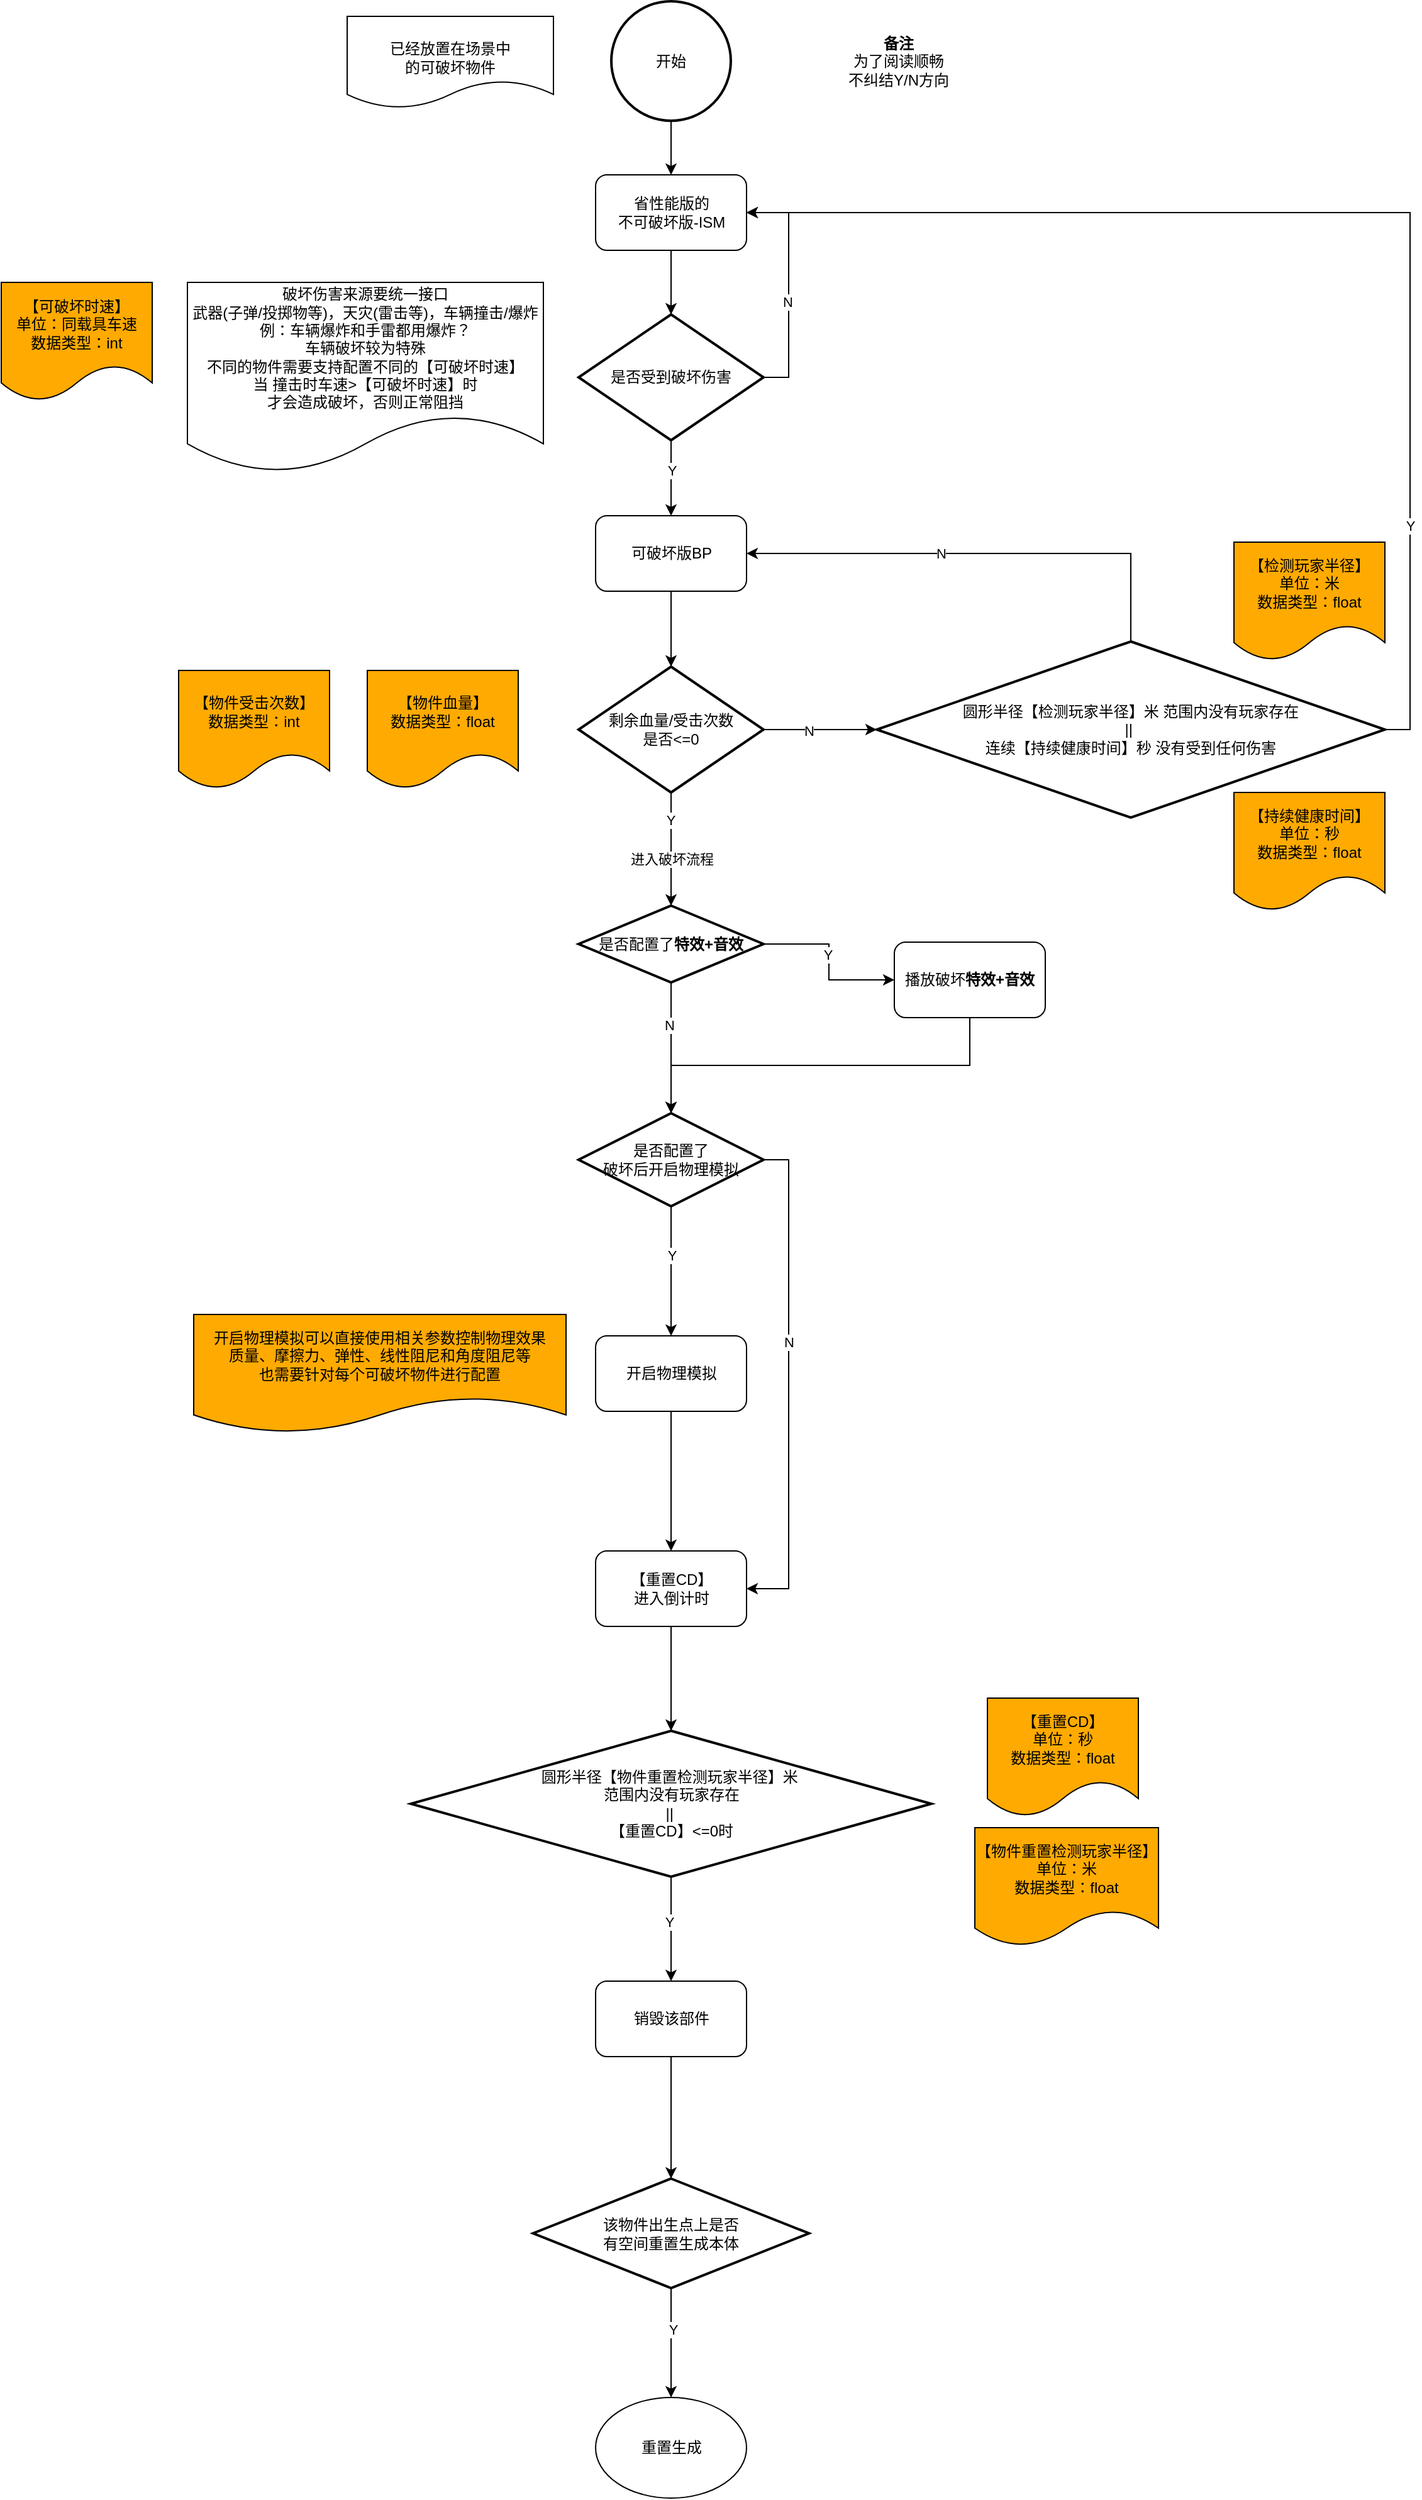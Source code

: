 <mxfile version="25.0.1">
  <diagram name="第 1 页" id="5kZ3k5kyPNScydWYMPVq">
    <mxGraphModel dx="3165" dy="1464" grid="0" gridSize="10" guides="1" tooltips="1" connect="1" arrows="1" fold="1" page="0" pageScale="1" pageWidth="827" pageHeight="1169" math="0" shadow="0">
      <root>
        <mxCell id="0" />
        <mxCell id="1" parent="0" />
        <mxCell id="08e77g5gVcFAM2FmxPXd-1" value="" style="edgeStyle=orthogonalEdgeStyle;rounded=0;orthogonalLoop=1;jettySize=auto;html=1;" edge="1" parent="1" source="08e77g5gVcFAM2FmxPXd-2" target="08e77g5gVcFAM2FmxPXd-6">
          <mxGeometry relative="1" as="geometry" />
        </mxCell>
        <mxCell id="08e77g5gVcFAM2FmxPXd-2" value="&lt;div&gt;&lt;span style=&quot;background-color: initial;&quot;&gt;开始&lt;/span&gt;&lt;/div&gt;" style="strokeWidth=2;html=1;shape=mxgraph.flowchart.start_2;whiteSpace=wrap;" vertex="1" parent="1">
          <mxGeometry x="184" y="147" width="95" height="95" as="geometry" />
        </mxCell>
        <mxCell id="08e77g5gVcFAM2FmxPXd-3" style="edgeStyle=orthogonalEdgeStyle;rounded=0;orthogonalLoop=1;jettySize=auto;html=1;exitX=1;exitY=0.5;exitDx=0;exitDy=0;exitPerimeter=0;entryX=1;entryY=0.5;entryDx=0;entryDy=0;" edge="1" parent="1" source="08e77g5gVcFAM2FmxPXd-5" target="08e77g5gVcFAM2FmxPXd-6">
          <mxGeometry relative="1" as="geometry" />
        </mxCell>
        <mxCell id="08e77g5gVcFAM2FmxPXd-4" value="N" style="edgeLabel;html=1;align=center;verticalAlign=middle;resizable=0;points=[];" vertex="1" connectable="0" parent="08e77g5gVcFAM2FmxPXd-3">
          <mxGeometry x="-0.165" y="-2" relative="1" as="geometry">
            <mxPoint x="-3" y="-3" as="offset" />
          </mxGeometry>
        </mxCell>
        <mxCell id="08e77g5gVcFAM2FmxPXd-5" value="是否受到破坏伤害" style="strokeWidth=2;html=1;shape=mxgraph.flowchart.decision;whiteSpace=wrap;" vertex="1" parent="1">
          <mxGeometry x="158" y="396" width="147" height="100" as="geometry" />
        </mxCell>
        <mxCell id="08e77g5gVcFAM2FmxPXd-6" value="省性能版的&lt;div&gt;不可破坏版-ISM&lt;/div&gt;" style="rounded=1;whiteSpace=wrap;html=1;" vertex="1" parent="1">
          <mxGeometry x="171.5" y="285" width="120" height="60" as="geometry" />
        </mxCell>
        <mxCell id="08e77g5gVcFAM2FmxPXd-7" style="edgeStyle=orthogonalEdgeStyle;rounded=0;orthogonalLoop=1;jettySize=auto;html=1;exitX=0.5;exitY=1;exitDx=0;exitDy=0;entryX=0.5;entryY=0;entryDx=0;entryDy=0;entryPerimeter=0;" edge="1" parent="1" source="08e77g5gVcFAM2FmxPXd-6" target="08e77g5gVcFAM2FmxPXd-5">
          <mxGeometry relative="1" as="geometry" />
        </mxCell>
        <mxCell id="08e77g5gVcFAM2FmxPXd-8" value="&lt;div&gt;破坏伤害来源要统一接口&lt;/div&gt;&lt;div&gt;武器(子弹/投掷物等)，天灾(雷击等)，车辆撞击/爆炸&lt;/div&gt;&lt;div&gt;例：车辆爆炸和手雷都用爆炸？&lt;/div&gt;车辆破坏较为特殊&lt;div&gt;不同的物件需要支持配置不同的【可破坏时速】&lt;/div&gt;&lt;div&gt;当 撞击时车速&amp;gt;&lt;span style=&quot;background-color: initial;&quot;&gt;【可破坏&lt;/span&gt;时速&lt;span style=&quot;background-color: initial;&quot;&gt;】&lt;/span&gt;时&lt;/div&gt;&lt;div&gt;才会造成破坏，否则正常阻挡&lt;/div&gt;" style="shape=document;whiteSpace=wrap;html=1;boundedLbl=1;" vertex="1" parent="1">
          <mxGeometry x="-153" y="370.5" width="283" height="151" as="geometry" />
        </mxCell>
        <mxCell id="08e77g5gVcFAM2FmxPXd-9" value="&lt;br&gt;&lt;div style=&quot;forced-color-adjust: none; color: rgb(0, 0, 0); font-family: Helvetica; font-size: 12px; font-style: normal; font-variant-ligatures: normal; font-variant-caps: normal; font-weight: 400; letter-spacing: normal; orphans: 2; text-indent: 0px; text-transform: none; widows: 2; word-spacing: 0px; -webkit-text-stroke-width: 0px; white-space: normal; text-decoration-thickness: initial; text-decoration-style: initial; text-decoration-color: initial; text-align: center; background-color: rgb(255, 255, 255);&quot;&gt;已经放置在场景中&lt;/div&gt;&lt;div style=&quot;forced-color-adjust: none; color: rgb(0, 0, 0); font-family: Helvetica; font-size: 12px; font-style: normal; font-variant-ligatures: normal; font-variant-caps: normal; font-weight: 400; letter-spacing: normal; orphans: 2; text-indent: 0px; text-transform: none; widows: 2; word-spacing: 0px; -webkit-text-stroke-width: 0px; white-space: normal; text-decoration-thickness: initial; text-decoration-style: initial; text-decoration-color: initial; text-align: center; background-color: rgb(255, 255, 255);&quot;&gt;的可破坏物件&lt;/div&gt;" style="shape=document;whiteSpace=wrap;html=1;boundedLbl=1;" vertex="1" parent="1">
          <mxGeometry x="-26" y="159" width="164" height="73" as="geometry" />
        </mxCell>
        <mxCell id="08e77g5gVcFAM2FmxPXd-10" style="edgeStyle=orthogonalEdgeStyle;rounded=0;orthogonalLoop=1;jettySize=auto;html=1;exitX=0.5;exitY=1;exitDx=0;exitDy=0;exitPerimeter=0;entryX=0.5;entryY=0;entryDx=0;entryDy=0;entryPerimeter=0;" edge="1" parent="1" source="08e77g5gVcFAM2FmxPXd-15" target="08e77g5gVcFAM2FmxPXd-39">
          <mxGeometry relative="1" as="geometry">
            <mxPoint x="231.5" y="840" as="targetPoint" />
          </mxGeometry>
        </mxCell>
        <mxCell id="08e77g5gVcFAM2FmxPXd-11" value="进入破坏流程" style="edgeLabel;html=1;align=center;verticalAlign=middle;resizable=0;points=[];" vertex="1" connectable="0" parent="08e77g5gVcFAM2FmxPXd-10">
          <mxGeometry x="-0.156" y="-1" relative="1" as="geometry">
            <mxPoint x="1" y="15" as="offset" />
          </mxGeometry>
        </mxCell>
        <mxCell id="08e77g5gVcFAM2FmxPXd-12" value="Y" style="edgeLabel;html=1;align=center;verticalAlign=middle;resizable=0;points=[];" vertex="1" connectable="0" parent="08e77g5gVcFAM2FmxPXd-10">
          <mxGeometry x="-0.521" y="-1" relative="1" as="geometry">
            <mxPoint as="offset" />
          </mxGeometry>
        </mxCell>
        <mxCell id="08e77g5gVcFAM2FmxPXd-13" style="edgeStyle=orthogonalEdgeStyle;rounded=0;orthogonalLoop=1;jettySize=auto;html=1;exitX=1;exitY=0.5;exitDx=0;exitDy=0;exitPerimeter=0;entryX=0;entryY=0.5;entryDx=0;entryDy=0;entryPerimeter=0;" edge="1" parent="1" source="08e77g5gVcFAM2FmxPXd-15" target="08e77g5gVcFAM2FmxPXd-29">
          <mxGeometry relative="1" as="geometry">
            <Array as="points">
              <mxPoint x="375" y="726" />
              <mxPoint x="375" y="726" />
            </Array>
          </mxGeometry>
        </mxCell>
        <mxCell id="08e77g5gVcFAM2FmxPXd-14" value="N" style="edgeLabel;html=1;align=center;verticalAlign=middle;resizable=0;points=[];" vertex="1" connectable="0" parent="08e77g5gVcFAM2FmxPXd-13">
          <mxGeometry x="-0.205" y="-1" relative="1" as="geometry">
            <mxPoint as="offset" />
          </mxGeometry>
        </mxCell>
        <mxCell id="08e77g5gVcFAM2FmxPXd-15" value="剩余血量/受击次数&lt;div&gt;是否&amp;lt;=0&lt;/div&gt;" style="strokeWidth=2;html=1;shape=mxgraph.flowchart.decision;whiteSpace=wrap;" vertex="1" parent="1">
          <mxGeometry x="158" y="676" width="147" height="100" as="geometry" />
        </mxCell>
        <mxCell id="08e77g5gVcFAM2FmxPXd-16" style="edgeStyle=orthogonalEdgeStyle;rounded=0;orthogonalLoop=1;jettySize=auto;html=1;exitX=0.5;exitY=1;exitDx=0;exitDy=0;exitPerimeter=0;entryX=0.5;entryY=0;entryDx=0;entryDy=0;entryPerimeter=0;" edge="1" parent="1" source="08e77g5gVcFAM2FmxPXd-24" target="08e77g5gVcFAM2FmxPXd-15">
          <mxGeometry relative="1" as="geometry" />
        </mxCell>
        <mxCell id="08e77g5gVcFAM2FmxPXd-22" value="" style="edgeStyle=orthogonalEdgeStyle;rounded=0;orthogonalLoop=1;jettySize=auto;html=1;exitX=0.5;exitY=1;exitDx=0;exitDy=0;exitPerimeter=0;entryX=0.5;entryY=0;entryDx=0;entryDy=0;entryPerimeter=0;" edge="1" parent="1" source="08e77g5gVcFAM2FmxPXd-5" target="08e77g5gVcFAM2FmxPXd-24">
          <mxGeometry relative="1" as="geometry">
            <mxPoint x="232" y="496" as="sourcePoint" />
            <mxPoint x="232" y="676" as="targetPoint" />
          </mxGeometry>
        </mxCell>
        <mxCell id="08e77g5gVcFAM2FmxPXd-23" value="Y" style="edgeLabel;html=1;align=center;verticalAlign=middle;resizable=0;points=[];" vertex="1" connectable="0" parent="08e77g5gVcFAM2FmxPXd-22">
          <mxGeometry x="-0.286" y="-3" relative="1" as="geometry">
            <mxPoint x="3" y="2" as="offset" />
          </mxGeometry>
        </mxCell>
        <mxCell id="08e77g5gVcFAM2FmxPXd-24" value="可破坏版BP" style="rounded=1;whiteSpace=wrap;html=1;" vertex="1" parent="1">
          <mxGeometry x="171.5" y="556" width="120" height="60" as="geometry" />
        </mxCell>
        <mxCell id="08e77g5gVcFAM2FmxPXd-25" style="edgeStyle=orthogonalEdgeStyle;rounded=0;orthogonalLoop=1;jettySize=auto;html=1;exitX=1;exitY=0.5;exitDx=0;exitDy=0;exitPerimeter=0;entryX=1;entryY=0.5;entryDx=0;entryDy=0;" edge="1" parent="1" source="08e77g5gVcFAM2FmxPXd-29" target="08e77g5gVcFAM2FmxPXd-6">
          <mxGeometry relative="1" as="geometry" />
        </mxCell>
        <mxCell id="08e77g5gVcFAM2FmxPXd-26" value="Y" style="edgeLabel;html=1;align=center;verticalAlign=middle;resizable=0;points=[];" vertex="1" connectable="0" parent="08e77g5gVcFAM2FmxPXd-25">
          <mxGeometry x="-0.622" y="-2" relative="1" as="geometry">
            <mxPoint x="-2" y="-1" as="offset" />
          </mxGeometry>
        </mxCell>
        <mxCell id="08e77g5gVcFAM2FmxPXd-27" style="edgeStyle=orthogonalEdgeStyle;rounded=0;orthogonalLoop=1;jettySize=auto;html=1;exitX=0.5;exitY=0;exitDx=0;exitDy=0;exitPerimeter=0;entryX=1;entryY=0.5;entryDx=0;entryDy=0;" edge="1" parent="1" source="08e77g5gVcFAM2FmxPXd-29" target="08e77g5gVcFAM2FmxPXd-24">
          <mxGeometry relative="1" as="geometry" />
        </mxCell>
        <mxCell id="08e77g5gVcFAM2FmxPXd-28" value="N" style="edgeLabel;html=1;align=center;verticalAlign=middle;resizable=0;points=[];" vertex="1" connectable="0" parent="08e77g5gVcFAM2FmxPXd-27">
          <mxGeometry x="0.104" y="2" relative="1" as="geometry">
            <mxPoint x="-14" y="-2" as="offset" />
          </mxGeometry>
        </mxCell>
        <mxCell id="08e77g5gVcFAM2FmxPXd-29" value="圆形半径【检测玩家半径】米 范围内没有玩家存在&lt;div&gt;&lt;span style=&quot;background-color: initial;&quot;&gt;||&amp;nbsp;&lt;/span&gt;&lt;div&gt;连续【持续健康时间】秒 没有受到任何伤害&lt;/div&gt;&lt;/div&gt;" style="strokeWidth=2;html=1;shape=mxgraph.flowchart.decision;whiteSpace=wrap;" vertex="1" parent="1">
          <mxGeometry x="395" y="656" width="404" height="140" as="geometry" />
        </mxCell>
        <mxCell id="08e77g5gVcFAM2FmxPXd-30" value="【可破坏时速】&lt;div&gt;单位：同载具车速&lt;/div&gt;&lt;div&gt;数据类型：int&lt;/div&gt;" style="shape=document;whiteSpace=wrap;html=1;boundedLbl=1;fillColor=#FFAA00;strokeColor=#000000;" vertex="1" parent="1">
          <mxGeometry x="-301" y="370.5" width="120" height="94" as="geometry" />
        </mxCell>
        <mxCell id="08e77g5gVcFAM2FmxPXd-31" value="【检测玩家半径】&lt;div&gt;单位：米&lt;/div&gt;&lt;div&gt;数据类型：float&lt;/div&gt;" style="shape=document;whiteSpace=wrap;html=1;boundedLbl=1;fillColor=#FFAA00;strokeColor=#000000;" vertex="1" parent="1">
          <mxGeometry x="679" y="577" width="120" height="94" as="geometry" />
        </mxCell>
        <mxCell id="08e77g5gVcFAM2FmxPXd-32" value="【持续健康时间】&lt;div&gt;单位：秒&lt;/div&gt;&lt;div&gt;数据类型：float&lt;/div&gt;" style="shape=document;whiteSpace=wrap;html=1;boundedLbl=1;fillColor=#FFAA00;strokeColor=#000000;" vertex="1" parent="1">
          <mxGeometry x="679" y="776" width="120" height="94" as="geometry" />
        </mxCell>
        <mxCell id="08e77g5gVcFAM2FmxPXd-33" value="&lt;div&gt;&lt;b style=&quot;background-color: initial;&quot;&gt;备注&lt;/b&gt;&lt;/div&gt;为了阅读顺畅&lt;div&gt;不纠结Y/N方向&lt;/div&gt;" style="text;html=1;align=center;verticalAlign=middle;whiteSpace=wrap;rounded=0;" vertex="1" parent="1">
          <mxGeometry x="347" y="166.5" width="131" height="56" as="geometry" />
        </mxCell>
        <mxCell id="08e77g5gVcFAM2FmxPXd-35" value="【物件血量】&lt;div&gt;数据类型：float&lt;/div&gt;" style="shape=document;whiteSpace=wrap;html=1;boundedLbl=1;fillColor=#FFAA00;strokeColor=#000000;" vertex="1" parent="1">
          <mxGeometry x="-10" y="679" width="120" height="94" as="geometry" />
        </mxCell>
        <mxCell id="08e77g5gVcFAM2FmxPXd-36" value="【物件受击次数】&lt;div&gt;数据类型：int&lt;/div&gt;" style="shape=document;whiteSpace=wrap;html=1;boundedLbl=1;fillColor=#FFAA00;strokeColor=#000000;" vertex="1" parent="1">
          <mxGeometry x="-160" y="679" width="120" height="94" as="geometry" />
        </mxCell>
        <mxCell id="08e77g5gVcFAM2FmxPXd-37" style="edgeStyle=orthogonalEdgeStyle;rounded=0;orthogonalLoop=1;jettySize=auto;html=1;exitX=1;exitY=0.5;exitDx=0;exitDy=0;exitPerimeter=0;" edge="1" parent="1" source="08e77g5gVcFAM2FmxPXd-39" target="08e77g5gVcFAM2FmxPXd-41">
          <mxGeometry relative="1" as="geometry" />
        </mxCell>
        <mxCell id="08e77g5gVcFAM2FmxPXd-38" value="Y" style="edgeLabel;html=1;align=center;verticalAlign=middle;resizable=0;points=[];" vertex="1" connectable="0" parent="08e77g5gVcFAM2FmxPXd-37">
          <mxGeometry x="-0.092" y="-1" relative="1" as="geometry">
            <mxPoint as="offset" />
          </mxGeometry>
        </mxCell>
        <mxCell id="08e77g5gVcFAM2FmxPXd-39" value="是否配置了&lt;b&gt;特效+音效&lt;/b&gt;" style="strokeWidth=2;html=1;shape=mxgraph.flowchart.decision;whiteSpace=wrap;" vertex="1" parent="1">
          <mxGeometry x="158" y="866" width="147" height="61" as="geometry" />
        </mxCell>
        <mxCell id="08e77g5gVcFAM2FmxPXd-41" value="播放破坏&lt;b&gt;特效+音效&lt;/b&gt;" style="rounded=1;whiteSpace=wrap;html=1;" vertex="1" parent="1">
          <mxGeometry x="409" y="895" width="120" height="60" as="geometry" />
        </mxCell>
        <mxCell id="08e77g5gVcFAM2FmxPXd-48" style="edgeStyle=orthogonalEdgeStyle;rounded=0;orthogonalLoop=1;jettySize=auto;html=1;exitX=0.5;exitY=1;exitDx=0;exitDy=0;exitPerimeter=0;entryX=0.5;entryY=0;entryDx=0;entryDy=0;entryPerimeter=0;" edge="1" parent="1" source="08e77g5gVcFAM2FmxPXd-39" target="08e77g5gVcFAM2FmxPXd-72">
          <mxGeometry relative="1" as="geometry">
            <mxPoint x="231.5" y="1095" as="targetPoint" />
          </mxGeometry>
        </mxCell>
        <mxCell id="08e77g5gVcFAM2FmxPXd-49" value="N" style="edgeLabel;html=1;align=center;verticalAlign=middle;resizable=0;points=[];" vertex="1" connectable="0" parent="08e77g5gVcFAM2FmxPXd-48">
          <mxGeometry x="-0.349" y="-2" relative="1" as="geometry">
            <mxPoint as="offset" />
          </mxGeometry>
        </mxCell>
        <mxCell id="08e77g5gVcFAM2FmxPXd-52" value="开启物理模拟" style="rounded=1;whiteSpace=wrap;html=1;" vertex="1" parent="1">
          <mxGeometry x="171.5" y="1208" width="120" height="60" as="geometry" />
        </mxCell>
        <mxCell id="08e77g5gVcFAM2FmxPXd-53" value="开启物理模拟可以直接使用相关参数控制物理效果&lt;div&gt;质量、摩擦力、弹性、线性阻尼和角度阻尼等&lt;/div&gt;&lt;div&gt;也需要针对每个可破坏物件进行配置&lt;/div&gt;" style="shape=document;whiteSpace=wrap;html=1;boundedLbl=1;fillColor=#FFAA00;strokeColor=#000000;" vertex="1" parent="1">
          <mxGeometry x="-148" y="1191" width="296" height="94" as="geometry" />
        </mxCell>
        <mxCell id="08e77g5gVcFAM2FmxPXd-54" style="edgeStyle=orthogonalEdgeStyle;rounded=0;orthogonalLoop=1;jettySize=auto;html=1;exitX=0.5;exitY=1;exitDx=0;exitDy=0;exitPerimeter=0;entryX=0.5;entryY=0;entryDx=0;entryDy=0;" edge="1" parent="1" source="08e77g5gVcFAM2FmxPXd-56" target="08e77g5gVcFAM2FmxPXd-62">
          <mxGeometry relative="1" as="geometry" />
        </mxCell>
        <mxCell id="08e77g5gVcFAM2FmxPXd-55" value="Y" style="edgeLabel;html=1;align=center;verticalAlign=middle;resizable=0;points=[];" vertex="1" connectable="0" parent="08e77g5gVcFAM2FmxPXd-54">
          <mxGeometry x="-0.138" y="-2" relative="1" as="geometry">
            <mxPoint as="offset" />
          </mxGeometry>
        </mxCell>
        <mxCell id="08e77g5gVcFAM2FmxPXd-56" value="圆形半径【物件重置检测玩家半径】米&amp;nbsp;&lt;div&gt;范围内没有玩家存在&lt;div&gt;&lt;span style=&quot;background-color: initial;&quot;&gt;||&amp;nbsp;&lt;/span&gt;&lt;div&gt;【重置CD】&amp;lt;=0时&lt;/div&gt;&lt;/div&gt;&lt;/div&gt;" style="strokeWidth=2;html=1;shape=mxgraph.flowchart.decision;whiteSpace=wrap;" vertex="1" parent="1">
          <mxGeometry x="24.63" y="1522" width="413.75" height="116" as="geometry" />
        </mxCell>
        <mxCell id="08e77g5gVcFAM2FmxPXd-57" style="edgeStyle=orthogonalEdgeStyle;rounded=0;orthogonalLoop=1;jettySize=auto;html=1;exitX=0.5;exitY=1;exitDx=0;exitDy=0;entryX=0.5;entryY=0;entryDx=0;entryDy=0;entryPerimeter=0;" edge="1" parent="1" source="08e77g5gVcFAM2FmxPXd-61" target="08e77g5gVcFAM2FmxPXd-56">
          <mxGeometry relative="1" as="geometry" />
        </mxCell>
        <mxCell id="08e77g5gVcFAM2FmxPXd-58" value="【物件重置检测玩家半径】&lt;div&gt;单位：米&lt;/div&gt;&lt;div&gt;数据类型：float&lt;/div&gt;" style="shape=document;whiteSpace=wrap;html=1;boundedLbl=1;fillColor=#FFAA00;strokeColor=#000000;" vertex="1" parent="1">
          <mxGeometry x="473" y="1599" width="146" height="94" as="geometry" />
        </mxCell>
        <mxCell id="08e77g5gVcFAM2FmxPXd-59" value="【重置CD】&lt;div&gt;单位：秒&lt;/div&gt;&lt;div&gt;数据类型：float&lt;/div&gt;" style="shape=document;whiteSpace=wrap;html=1;boundedLbl=1;fillColor=#FFAA00;strokeColor=#000000;" vertex="1" parent="1">
          <mxGeometry x="483" y="1496" width="120" height="94" as="geometry" />
        </mxCell>
        <mxCell id="08e77g5gVcFAM2FmxPXd-60" value="" style="edgeStyle=orthogonalEdgeStyle;rounded=0;orthogonalLoop=1;jettySize=auto;html=1;exitX=0.5;exitY=1;exitDx=0;exitDy=0;entryX=0.5;entryY=0;entryDx=0;entryDy=0;entryPerimeter=0;" edge="1" parent="1" source="08e77g5gVcFAM2FmxPXd-52" target="08e77g5gVcFAM2FmxPXd-61">
          <mxGeometry relative="1" as="geometry">
            <mxPoint x="232" y="1491" as="sourcePoint" />
            <mxPoint x="232" y="1641" as="targetPoint" />
          </mxGeometry>
        </mxCell>
        <mxCell id="08e77g5gVcFAM2FmxPXd-61" value="【重置CD】&lt;div&gt;进入倒计时&lt;/div&gt;" style="rounded=1;whiteSpace=wrap;html=1;" vertex="1" parent="1">
          <mxGeometry x="171.5" y="1379" width="120" height="60" as="geometry" />
        </mxCell>
        <mxCell id="08e77g5gVcFAM2FmxPXd-62" value="销毁该部件" style="rounded=1;whiteSpace=wrap;html=1;" vertex="1" parent="1">
          <mxGeometry x="171.51" y="1721" width="120" height="60" as="geometry" />
        </mxCell>
        <mxCell id="08e77g5gVcFAM2FmxPXd-63" style="edgeStyle=orthogonalEdgeStyle;rounded=0;orthogonalLoop=1;jettySize=auto;html=1;exitX=0.5;exitY=1;exitDx=0;exitDy=0;exitPerimeter=0;entryX=0.5;entryY=0;entryDx=0;entryDy=0;" edge="1" parent="1" source="08e77g5gVcFAM2FmxPXd-65" target="08e77g5gVcFAM2FmxPXd-67">
          <mxGeometry relative="1" as="geometry" />
        </mxCell>
        <mxCell id="08e77g5gVcFAM2FmxPXd-64" value="Y" style="edgeLabel;html=1;align=center;verticalAlign=middle;resizable=0;points=[];" vertex="1" connectable="0" parent="08e77g5gVcFAM2FmxPXd-63">
          <mxGeometry x="-0.246" y="1" relative="1" as="geometry">
            <mxPoint as="offset" />
          </mxGeometry>
        </mxCell>
        <mxCell id="08e77g5gVcFAM2FmxPXd-65" value="该物件出生点上是否&lt;div&gt;有空间重置生成本体&lt;/div&gt;" style="strokeWidth=2;html=1;shape=mxgraph.flowchart.decision;whiteSpace=wrap;" vertex="1" parent="1">
          <mxGeometry x="121.82" y="1878" width="219.37" height="87" as="geometry" />
        </mxCell>
        <mxCell id="08e77g5gVcFAM2FmxPXd-66" style="edgeStyle=orthogonalEdgeStyle;rounded=0;orthogonalLoop=1;jettySize=auto;html=1;exitX=0.5;exitY=1;exitDx=0;exitDy=0;entryX=0.5;entryY=0;entryDx=0;entryDy=0;entryPerimeter=0;" edge="1" parent="1" source="08e77g5gVcFAM2FmxPXd-62" target="08e77g5gVcFAM2FmxPXd-65">
          <mxGeometry relative="1" as="geometry" />
        </mxCell>
        <mxCell id="08e77g5gVcFAM2FmxPXd-67" value="重置生成" style="ellipse;whiteSpace=wrap;html=1;" vertex="1" parent="1">
          <mxGeometry x="171.5" y="2052" width="120" height="80" as="geometry" />
        </mxCell>
        <mxCell id="08e77g5gVcFAM2FmxPXd-68" style="edgeStyle=orthogonalEdgeStyle;rounded=0;orthogonalLoop=1;jettySize=auto;html=1;exitX=0.5;exitY=1;exitDx=0;exitDy=0;exitPerimeter=0;" edge="1" parent="1" source="08e77g5gVcFAM2FmxPXd-72" target="08e77g5gVcFAM2FmxPXd-52">
          <mxGeometry relative="1" as="geometry" />
        </mxCell>
        <mxCell id="08e77g5gVcFAM2FmxPXd-69" value="Y" style="edgeLabel;html=1;align=center;verticalAlign=middle;resizable=0;points=[];" vertex="1" connectable="0" parent="08e77g5gVcFAM2FmxPXd-68">
          <mxGeometry x="-0.248" relative="1" as="geometry">
            <mxPoint as="offset" />
          </mxGeometry>
        </mxCell>
        <mxCell id="08e77g5gVcFAM2FmxPXd-70" style="edgeStyle=orthogonalEdgeStyle;rounded=0;orthogonalLoop=1;jettySize=auto;html=1;exitX=1;exitY=0.5;exitDx=0;exitDy=0;exitPerimeter=0;entryX=1;entryY=0.5;entryDx=0;entryDy=0;" edge="1" parent="1" source="08e77g5gVcFAM2FmxPXd-72" target="08e77g5gVcFAM2FmxPXd-61">
          <mxGeometry relative="1" as="geometry" />
        </mxCell>
        <mxCell id="08e77g5gVcFAM2FmxPXd-71" value="N" style="edgeLabel;html=1;align=center;verticalAlign=middle;resizable=0;points=[];" vertex="1" connectable="0" parent="08e77g5gVcFAM2FmxPXd-70">
          <mxGeometry x="-0.165" relative="1" as="geometry">
            <mxPoint as="offset" />
          </mxGeometry>
        </mxCell>
        <mxCell id="08e77g5gVcFAM2FmxPXd-72" value="是否配置了&lt;div&gt;破坏后开启物理模拟&lt;/div&gt;" style="strokeWidth=2;html=1;shape=mxgraph.flowchart.decision;whiteSpace=wrap;" vertex="1" parent="1">
          <mxGeometry x="158.01" y="1031" width="147" height="74" as="geometry" />
        </mxCell>
        <mxCell id="08e77g5gVcFAM2FmxPXd-74" style="edgeStyle=orthogonalEdgeStyle;rounded=0;orthogonalLoop=1;jettySize=auto;html=1;exitX=0.5;exitY=1;exitDx=0;exitDy=0;entryX=0.5;entryY=0;entryDx=0;entryDy=0;entryPerimeter=0;" edge="1" parent="1" source="08e77g5gVcFAM2FmxPXd-41" target="08e77g5gVcFAM2FmxPXd-72">
          <mxGeometry relative="1" as="geometry">
            <mxPoint x="231.5" y="1095" as="targetPoint" />
          </mxGeometry>
        </mxCell>
      </root>
    </mxGraphModel>
  </diagram>
</mxfile>
